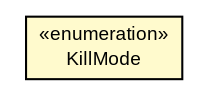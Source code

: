 #!/usr/local/bin/dot
#
# Class diagram 
# Generated by UMLGraph version R5_7_2-3-gee82a7 (http://www.umlgraph.org/)
#

digraph G {
	edge [fontname="arial",fontsize=10,labelfontname="arial",labelfontsize=10];
	node [fontname="arial",fontsize=10,shape=plaintext];
	nodesep=0.25;
	ranksep=0.5;
	// com.st.st25sdk.type5.st25dv.ST25TV64KTag.KillMode
	c28043 [label=<<table title="com.st.st25sdk.type5.st25dv.ST25TV64KTag.KillMode" border="0" cellborder="1" cellspacing="0" cellpadding="2" port="p" bgcolor="lemonChiffon" href="./ST25TV64KTag.KillMode.html">
		<tr><td><table border="0" cellspacing="0" cellpadding="1">
<tr><td align="center" balign="center"> &#171;enumeration&#187; </td></tr>
<tr><td align="center" balign="center"> KillMode </td></tr>
		</table></td></tr>
		</table>>, URL="./ST25TV64KTag.KillMode.html", fontname="arial", fontcolor="black", fontsize=9.0];
}

